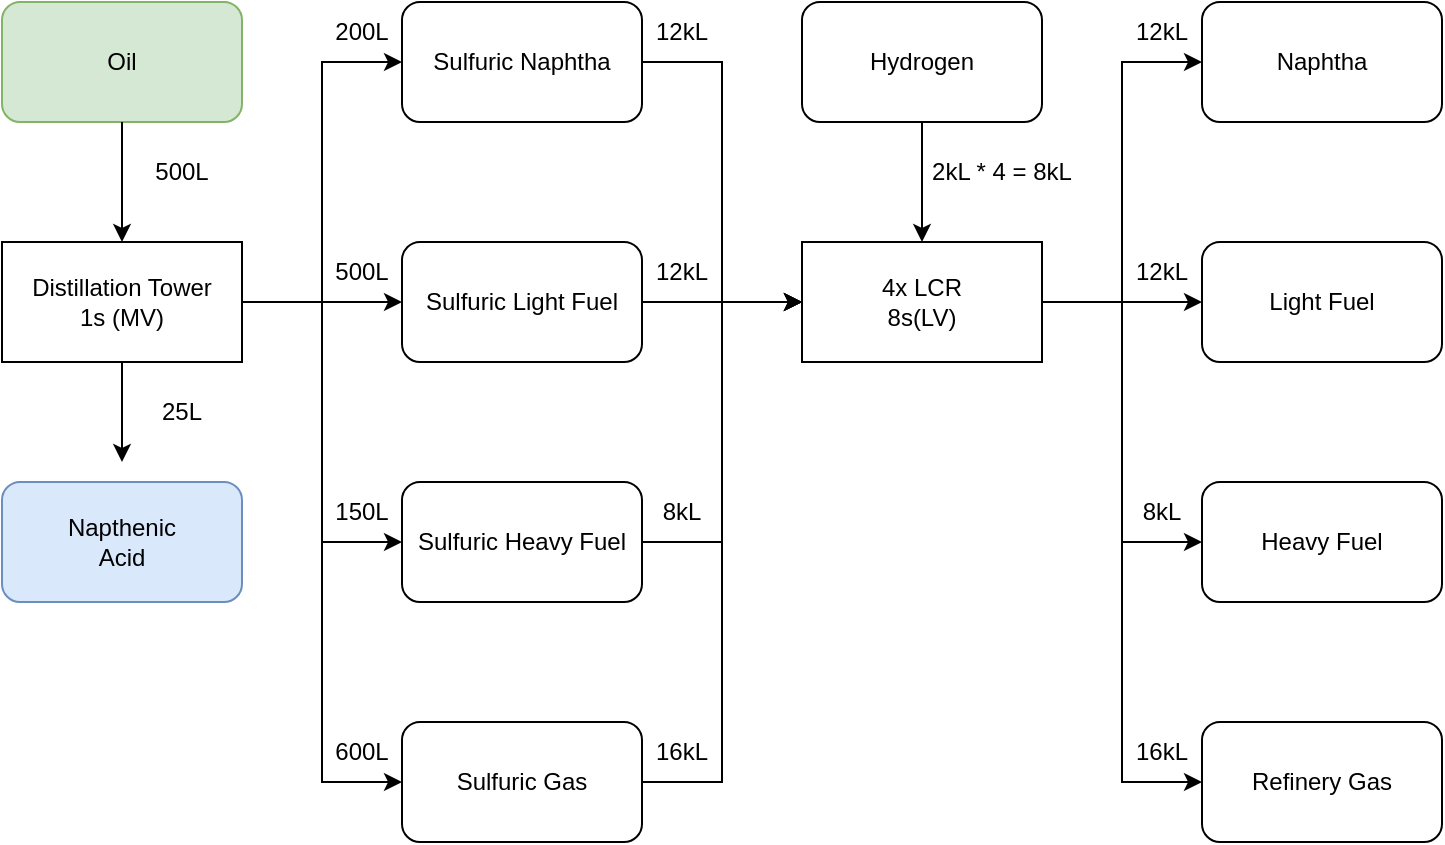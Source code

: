 <mxfile version="21.7.5" type="github">
  <diagram name="Page-1" id="kusWoIOOcqp57QGYPQwH">
    <mxGraphModel dx="1009" dy="589" grid="1" gridSize="10" guides="1" tooltips="1" connect="1" arrows="1" fold="1" page="1" pageScale="1" pageWidth="850" pageHeight="1100" math="0" shadow="0">
      <root>
        <mxCell id="0" />
        <mxCell id="1" parent="0" />
        <mxCell id="Zcg-esoq2Bcb-7X56qDR-1" value="" style="rounded=1;whiteSpace=wrap;html=1;fillColor=#d5e8d4;strokeColor=#82b366;" vertex="1" parent="1">
          <mxGeometry x="40" y="50" width="120" height="60" as="geometry" />
        </mxCell>
        <mxCell id="Zcg-esoq2Bcb-7X56qDR-2" value="Oil" style="text;html=1;strokeColor=none;fillColor=none;align=center;verticalAlign=middle;whiteSpace=wrap;rounded=0;" vertex="1" parent="1">
          <mxGeometry x="70" y="65" width="60" height="30" as="geometry" />
        </mxCell>
        <mxCell id="Zcg-esoq2Bcb-7X56qDR-3" value="" style="endArrow=classic;html=1;rounded=0;exitX=0.5;exitY=1;exitDx=0;exitDy=0;" edge="1" parent="1" source="Zcg-esoq2Bcb-7X56qDR-1" target="Zcg-esoq2Bcb-7X56qDR-4">
          <mxGeometry width="50" height="50" relative="1" as="geometry">
            <mxPoint x="400" y="240" as="sourcePoint" />
            <mxPoint x="100" y="160" as="targetPoint" />
          </mxGeometry>
        </mxCell>
        <mxCell id="Zcg-esoq2Bcb-7X56qDR-4" value="Distillation Tower&lt;br&gt;1s (MV)" style="rounded=0;whiteSpace=wrap;html=1;" vertex="1" parent="1">
          <mxGeometry x="40" y="170" width="120" height="60" as="geometry" />
        </mxCell>
        <mxCell id="Zcg-esoq2Bcb-7X56qDR-5" value="500L" style="text;html=1;strokeColor=none;fillColor=none;align=center;verticalAlign=middle;whiteSpace=wrap;rounded=0;" vertex="1" parent="1">
          <mxGeometry x="100" y="120" width="60" height="30" as="geometry" />
        </mxCell>
        <mxCell id="Zcg-esoq2Bcb-7X56qDR-6" value="" style="endArrow=classic;html=1;rounded=0;" edge="1" parent="1" source="Zcg-esoq2Bcb-7X56qDR-4">
          <mxGeometry width="50" height="50" relative="1" as="geometry">
            <mxPoint x="100" y="290" as="sourcePoint" />
            <mxPoint x="100" y="280" as="targetPoint" />
          </mxGeometry>
        </mxCell>
        <mxCell id="Zcg-esoq2Bcb-7X56qDR-7" value="" style="rounded=1;whiteSpace=wrap;html=1;fillColor=#dae8fc;strokeColor=#6c8ebf;" vertex="1" parent="1">
          <mxGeometry x="40" y="290" width="120" height="60" as="geometry" />
        </mxCell>
        <mxCell id="Zcg-esoq2Bcb-7X56qDR-8" value="Napthenic&lt;br&gt;Acid&lt;br&gt;" style="text;html=1;strokeColor=none;fillColor=none;align=center;verticalAlign=middle;whiteSpace=wrap;rounded=0;" vertex="1" parent="1">
          <mxGeometry x="70" y="305" width="60" height="30" as="geometry" />
        </mxCell>
        <mxCell id="Zcg-esoq2Bcb-7X56qDR-9" value="25L" style="text;html=1;strokeColor=none;fillColor=none;align=center;verticalAlign=middle;whiteSpace=wrap;rounded=0;" vertex="1" parent="1">
          <mxGeometry x="100" y="240" width="60" height="30" as="geometry" />
        </mxCell>
        <mxCell id="Zcg-esoq2Bcb-7X56qDR-10" value="" style="endArrow=classic;html=1;rounded=0;exitX=1;exitY=0.5;exitDx=0;exitDy=0;" edge="1" parent="1" source="Zcg-esoq2Bcb-7X56qDR-4">
          <mxGeometry width="50" height="50" relative="1" as="geometry">
            <mxPoint x="160" y="250" as="sourcePoint" />
            <mxPoint x="240" y="80" as="targetPoint" />
            <Array as="points">
              <mxPoint x="200" y="200" />
              <mxPoint x="200" y="80" />
            </Array>
          </mxGeometry>
        </mxCell>
        <mxCell id="Zcg-esoq2Bcb-7X56qDR-11" value="Sulfuric Naphtha" style="rounded=1;whiteSpace=wrap;html=1;" vertex="1" parent="1">
          <mxGeometry x="240" y="50" width="120" height="60" as="geometry" />
        </mxCell>
        <mxCell id="Zcg-esoq2Bcb-7X56qDR-12" value="200L" style="text;html=1;strokeColor=none;fillColor=none;align=center;verticalAlign=middle;whiteSpace=wrap;rounded=0;" vertex="1" parent="1">
          <mxGeometry x="190" y="50" width="60" height="30" as="geometry" />
        </mxCell>
        <mxCell id="Zcg-esoq2Bcb-7X56qDR-13" value="Sulfuric Light Fuel" style="rounded=1;whiteSpace=wrap;html=1;" vertex="1" parent="1">
          <mxGeometry x="240" y="170" width="120" height="60" as="geometry" />
        </mxCell>
        <mxCell id="Zcg-esoq2Bcb-7X56qDR-14" value="" style="endArrow=classic;html=1;rounded=0;exitX=1;exitY=0.5;exitDx=0;exitDy=0;entryX=0;entryY=0.5;entryDx=0;entryDy=0;" edge="1" parent="1" source="Zcg-esoq2Bcb-7X56qDR-4" target="Zcg-esoq2Bcb-7X56qDR-13">
          <mxGeometry width="50" height="50" relative="1" as="geometry">
            <mxPoint x="400" y="240" as="sourcePoint" />
            <mxPoint x="450" y="190" as="targetPoint" />
          </mxGeometry>
        </mxCell>
        <mxCell id="Zcg-esoq2Bcb-7X56qDR-15" value="500L&lt;br&gt;" style="text;html=1;strokeColor=none;fillColor=none;align=center;verticalAlign=middle;whiteSpace=wrap;rounded=0;" vertex="1" parent="1">
          <mxGeometry x="190" y="170" width="60" height="30" as="geometry" />
        </mxCell>
        <mxCell id="Zcg-esoq2Bcb-7X56qDR-16" value="" style="endArrow=classic;html=1;rounded=0;exitX=1;exitY=0.5;exitDx=0;exitDy=0;" edge="1" parent="1" source="Zcg-esoq2Bcb-7X56qDR-4">
          <mxGeometry width="50" height="50" relative="1" as="geometry">
            <mxPoint x="160" y="250" as="sourcePoint" />
            <mxPoint x="240" y="320" as="targetPoint" />
            <Array as="points">
              <mxPoint x="200" y="200" />
              <mxPoint x="200" y="320" />
            </Array>
          </mxGeometry>
        </mxCell>
        <mxCell id="Zcg-esoq2Bcb-7X56qDR-17" value="Sulfuric Heavy Fuel" style="rounded=1;whiteSpace=wrap;html=1;" vertex="1" parent="1">
          <mxGeometry x="240" y="290" width="120" height="60" as="geometry" />
        </mxCell>
        <mxCell id="Zcg-esoq2Bcb-7X56qDR-18" value="150L" style="text;html=1;strokeColor=none;fillColor=none;align=center;verticalAlign=middle;whiteSpace=wrap;rounded=0;" vertex="1" parent="1">
          <mxGeometry x="190" y="290" width="60" height="30" as="geometry" />
        </mxCell>
        <mxCell id="Zcg-esoq2Bcb-7X56qDR-19" value="Sulfuric Gas" style="rounded=1;whiteSpace=wrap;html=1;" vertex="1" parent="1">
          <mxGeometry x="240" y="410" width="120" height="60" as="geometry" />
        </mxCell>
        <mxCell id="Zcg-esoq2Bcb-7X56qDR-20" value="" style="endArrow=classic;html=1;rounded=0;entryX=0;entryY=0.5;entryDx=0;entryDy=0;" edge="1" parent="1" target="Zcg-esoq2Bcb-7X56qDR-19">
          <mxGeometry width="50" height="50" relative="1" as="geometry">
            <mxPoint x="160" y="200" as="sourcePoint" />
            <mxPoint x="200" y="440" as="targetPoint" />
            <Array as="points">
              <mxPoint x="200" y="200" />
              <mxPoint x="200" y="440" />
            </Array>
          </mxGeometry>
        </mxCell>
        <mxCell id="Zcg-esoq2Bcb-7X56qDR-21" value="600L" style="text;html=1;strokeColor=none;fillColor=none;align=center;verticalAlign=middle;whiteSpace=wrap;rounded=0;" vertex="1" parent="1">
          <mxGeometry x="190" y="410" width="60" height="30" as="geometry" />
        </mxCell>
        <mxCell id="Zcg-esoq2Bcb-7X56qDR-22" value="4x LCR&lt;br&gt;8s(LV)" style="rounded=0;whiteSpace=wrap;html=1;" vertex="1" parent="1">
          <mxGeometry x="440" y="170" width="120" height="60" as="geometry" />
        </mxCell>
        <mxCell id="Zcg-esoq2Bcb-7X56qDR-23" value="" style="endArrow=classic;html=1;rounded=0;exitX=1;exitY=0.5;exitDx=0;exitDy=0;entryX=0;entryY=0.5;entryDx=0;entryDy=0;" edge="1" parent="1" source="Zcg-esoq2Bcb-7X56qDR-19" target="Zcg-esoq2Bcb-7X56qDR-22">
          <mxGeometry width="50" height="50" relative="1" as="geometry">
            <mxPoint x="400" y="240" as="sourcePoint" />
            <mxPoint x="450" y="190" as="targetPoint" />
            <Array as="points">
              <mxPoint x="400" y="440" />
              <mxPoint x="400" y="200" />
            </Array>
          </mxGeometry>
        </mxCell>
        <mxCell id="Zcg-esoq2Bcb-7X56qDR-24" value="" style="endArrow=classic;html=1;rounded=0;exitX=1;exitY=0.5;exitDx=0;exitDy=0;entryX=0;entryY=0.5;entryDx=0;entryDy=0;" edge="1" parent="1" source="Zcg-esoq2Bcb-7X56qDR-17" target="Zcg-esoq2Bcb-7X56qDR-22">
          <mxGeometry width="50" height="50" relative="1" as="geometry">
            <mxPoint x="400" y="240" as="sourcePoint" />
            <mxPoint x="450" y="190" as="targetPoint" />
            <Array as="points">
              <mxPoint x="400" y="320" />
              <mxPoint x="400" y="200" />
            </Array>
          </mxGeometry>
        </mxCell>
        <mxCell id="Zcg-esoq2Bcb-7X56qDR-25" value="" style="endArrow=classic;html=1;rounded=0;exitX=1;exitY=0.5;exitDx=0;exitDy=0;entryX=0;entryY=0.5;entryDx=0;entryDy=0;" edge="1" parent="1" source="Zcg-esoq2Bcb-7X56qDR-13" target="Zcg-esoq2Bcb-7X56qDR-22">
          <mxGeometry width="50" height="50" relative="1" as="geometry">
            <mxPoint x="400" y="240" as="sourcePoint" />
            <mxPoint x="450" y="190" as="targetPoint" />
          </mxGeometry>
        </mxCell>
        <mxCell id="Zcg-esoq2Bcb-7X56qDR-26" value="" style="endArrow=classic;html=1;rounded=0;exitX=1;exitY=0.5;exitDx=0;exitDy=0;" edge="1" parent="1" source="Zcg-esoq2Bcb-7X56qDR-11">
          <mxGeometry width="50" height="50" relative="1" as="geometry">
            <mxPoint x="400" y="240" as="sourcePoint" />
            <mxPoint x="440" y="200" as="targetPoint" />
            <Array as="points">
              <mxPoint x="400" y="80" />
              <mxPoint x="400" y="200" />
            </Array>
          </mxGeometry>
        </mxCell>
        <mxCell id="Zcg-esoq2Bcb-7X56qDR-27" value="12kL" style="text;html=1;strokeColor=none;fillColor=none;align=center;verticalAlign=middle;whiteSpace=wrap;rounded=0;" vertex="1" parent="1">
          <mxGeometry x="350" y="50" width="60" height="30" as="geometry" />
        </mxCell>
        <mxCell id="Zcg-esoq2Bcb-7X56qDR-28" value="12kL" style="text;html=1;strokeColor=none;fillColor=none;align=center;verticalAlign=middle;whiteSpace=wrap;rounded=0;" vertex="1" parent="1">
          <mxGeometry x="350" y="170" width="60" height="30" as="geometry" />
        </mxCell>
        <mxCell id="Zcg-esoq2Bcb-7X56qDR-29" value="8kL" style="text;html=1;strokeColor=none;fillColor=none;align=center;verticalAlign=middle;whiteSpace=wrap;rounded=0;" vertex="1" parent="1">
          <mxGeometry x="350" y="290" width="60" height="30" as="geometry" />
        </mxCell>
        <mxCell id="Zcg-esoq2Bcb-7X56qDR-30" value="16kL" style="text;html=1;strokeColor=none;fillColor=none;align=center;verticalAlign=middle;whiteSpace=wrap;rounded=0;" vertex="1" parent="1">
          <mxGeometry x="350" y="410" width="60" height="30" as="geometry" />
        </mxCell>
        <mxCell id="Zcg-esoq2Bcb-7X56qDR-32" value="Hydrogen" style="rounded=1;whiteSpace=wrap;html=1;" vertex="1" parent="1">
          <mxGeometry x="440" y="50" width="120" height="60" as="geometry" />
        </mxCell>
        <mxCell id="Zcg-esoq2Bcb-7X56qDR-33" value="" style="endArrow=classic;html=1;rounded=0;exitX=0.5;exitY=1;exitDx=0;exitDy=0;entryX=0.5;entryY=0;entryDx=0;entryDy=0;" edge="1" parent="1" source="Zcg-esoq2Bcb-7X56qDR-32" target="Zcg-esoq2Bcb-7X56qDR-22">
          <mxGeometry width="50" height="50" relative="1" as="geometry">
            <mxPoint x="400" y="240" as="sourcePoint" />
            <mxPoint x="450" y="190" as="targetPoint" />
          </mxGeometry>
        </mxCell>
        <mxCell id="Zcg-esoq2Bcb-7X56qDR-34" value="2kL * 4 = 8kL" style="text;html=1;strokeColor=none;fillColor=none;align=center;verticalAlign=middle;whiteSpace=wrap;rounded=0;" vertex="1" parent="1">
          <mxGeometry x="500" y="120" width="80" height="30" as="geometry" />
        </mxCell>
        <mxCell id="Zcg-esoq2Bcb-7X56qDR-36" value="Naphtha" style="rounded=1;whiteSpace=wrap;html=1;" vertex="1" parent="1">
          <mxGeometry x="640" y="50" width="120" height="60" as="geometry" />
        </mxCell>
        <mxCell id="Zcg-esoq2Bcb-7X56qDR-37" value="Light Fuel" style="rounded=1;whiteSpace=wrap;html=1;" vertex="1" parent="1">
          <mxGeometry x="640" y="170" width="120" height="60" as="geometry" />
        </mxCell>
        <mxCell id="Zcg-esoq2Bcb-7X56qDR-38" value="Heavy Fuel" style="rounded=1;whiteSpace=wrap;html=1;" vertex="1" parent="1">
          <mxGeometry x="640" y="290" width="120" height="60" as="geometry" />
        </mxCell>
        <mxCell id="Zcg-esoq2Bcb-7X56qDR-39" value="Refinery Gas" style="rounded=1;whiteSpace=wrap;html=1;" vertex="1" parent="1">
          <mxGeometry x="640" y="410" width="120" height="60" as="geometry" />
        </mxCell>
        <mxCell id="Zcg-esoq2Bcb-7X56qDR-40" value="" style="endArrow=classic;html=1;rounded=0;exitX=1;exitY=0.5;exitDx=0;exitDy=0;entryX=0;entryY=0.5;entryDx=0;entryDy=0;" edge="1" parent="1" source="Zcg-esoq2Bcb-7X56qDR-22" target="Zcg-esoq2Bcb-7X56qDR-36">
          <mxGeometry width="50" height="50" relative="1" as="geometry">
            <mxPoint x="540" y="240" as="sourcePoint" />
            <mxPoint x="590" y="190" as="targetPoint" />
            <Array as="points">
              <mxPoint x="600" y="200" />
              <mxPoint x="600" y="80" />
            </Array>
          </mxGeometry>
        </mxCell>
        <mxCell id="Zcg-esoq2Bcb-7X56qDR-41" value="" style="endArrow=classic;html=1;rounded=0;entryX=0;entryY=0.5;entryDx=0;entryDy=0;" edge="1" parent="1" target="Zcg-esoq2Bcb-7X56qDR-37">
          <mxGeometry width="50" height="50" relative="1" as="geometry">
            <mxPoint x="560" y="200" as="sourcePoint" />
            <mxPoint x="590" y="190" as="targetPoint" />
          </mxGeometry>
        </mxCell>
        <mxCell id="Zcg-esoq2Bcb-7X56qDR-42" value="" style="endArrow=classic;html=1;rounded=0;exitX=1;exitY=0.5;exitDx=0;exitDy=0;entryX=0;entryY=0.5;entryDx=0;entryDy=0;" edge="1" parent="1" source="Zcg-esoq2Bcb-7X56qDR-22" target="Zcg-esoq2Bcb-7X56qDR-38">
          <mxGeometry width="50" height="50" relative="1" as="geometry">
            <mxPoint x="540" y="240" as="sourcePoint" />
            <mxPoint x="590" y="190" as="targetPoint" />
            <Array as="points">
              <mxPoint x="600" y="200" />
              <mxPoint x="600" y="320" />
            </Array>
          </mxGeometry>
        </mxCell>
        <mxCell id="Zcg-esoq2Bcb-7X56qDR-43" value="" style="endArrow=classic;html=1;rounded=0;exitX=1;exitY=0.5;exitDx=0;exitDy=0;entryX=0;entryY=0.5;entryDx=0;entryDy=0;" edge="1" parent="1" source="Zcg-esoq2Bcb-7X56qDR-22" target="Zcg-esoq2Bcb-7X56qDR-39">
          <mxGeometry width="50" height="50" relative="1" as="geometry">
            <mxPoint x="540" y="240" as="sourcePoint" />
            <mxPoint x="590" y="190" as="targetPoint" />
            <Array as="points">
              <mxPoint x="600" y="200" />
              <mxPoint x="600" y="440" />
            </Array>
          </mxGeometry>
        </mxCell>
        <mxCell id="Zcg-esoq2Bcb-7X56qDR-44" value="12kL" style="text;html=1;strokeColor=none;fillColor=none;align=center;verticalAlign=middle;whiteSpace=wrap;rounded=0;" vertex="1" parent="1">
          <mxGeometry x="590" y="50" width="60" height="30" as="geometry" />
        </mxCell>
        <mxCell id="Zcg-esoq2Bcb-7X56qDR-45" value="12kL" style="text;html=1;strokeColor=none;fillColor=none;align=center;verticalAlign=middle;whiteSpace=wrap;rounded=0;" vertex="1" parent="1">
          <mxGeometry x="590" y="170" width="60" height="30" as="geometry" />
        </mxCell>
        <mxCell id="Zcg-esoq2Bcb-7X56qDR-46" value="8kL" style="text;html=1;strokeColor=none;fillColor=none;align=center;verticalAlign=middle;whiteSpace=wrap;rounded=0;" vertex="1" parent="1">
          <mxGeometry x="590" y="290" width="60" height="30" as="geometry" />
        </mxCell>
        <mxCell id="Zcg-esoq2Bcb-7X56qDR-47" value="16kL" style="text;html=1;strokeColor=none;fillColor=none;align=center;verticalAlign=middle;whiteSpace=wrap;rounded=0;" vertex="1" parent="1">
          <mxGeometry x="590" y="410" width="60" height="30" as="geometry" />
        </mxCell>
      </root>
    </mxGraphModel>
  </diagram>
</mxfile>
